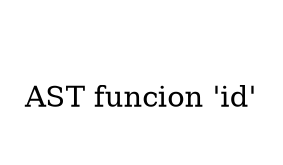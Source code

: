 digraph G
{
    node[shape = circle]
    node[style = filled]
    node[fillcolor = "#FFFF00"]
    node[color = "#FF7F00"]
    edge[color = "#000000",arrowhead=none]

 label="\n\nAST funcion 'id'\n\n"}